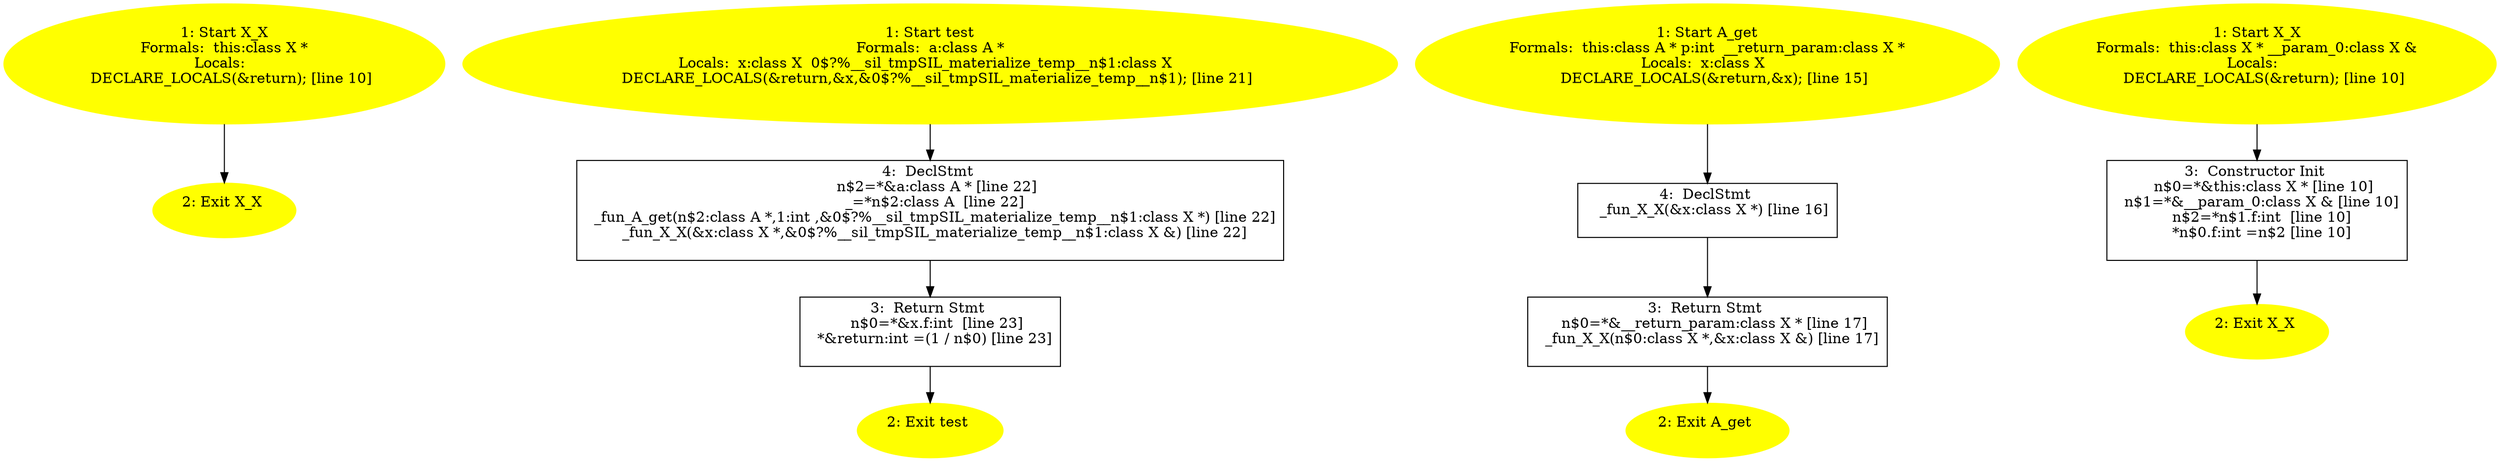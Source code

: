 /* @generated */
digraph iCFG {
"X_X{_ZN1XC1Ev}.dbc1390b15606562094682699e12caba_2" [label="2: Exit X_X \n  " color=yellow style=filled]
	

"X_X{_ZN1XC1Ev}.dbc1390b15606562094682699e12caba_1" [label="1: Start X_X\nFormals:  this:class X *\nLocals:  \n   DECLARE_LOCALS(&return); [line 10]\n " color=yellow style=filled]
	

	 "X_X{_ZN1XC1Ev}.dbc1390b15606562094682699e12caba_1" -> "X_X{_ZN1XC1Ev}.dbc1390b15606562094682699e12caba_2" ;
"test{d41d8cd98f00b204e9800998ecf8427e_Z4testP1A}.7a412acadb48a203ae4f2e6c04b46938_4" [label="4:  DeclStmt \n   n$2=*&a:class A * [line 22]\n  _=*n$2:class A  [line 22]\n  _fun_A_get(n$2:class A *,1:int ,&0$?%__sil_tmpSIL_materialize_temp__n$1:class X *) [line 22]\n  _fun_X_X(&x:class X *,&0$?%__sil_tmpSIL_materialize_temp__n$1:class X &) [line 22]\n " shape="box"]
	

	 "test{d41d8cd98f00b204e9800998ecf8427e_Z4testP1A}.7a412acadb48a203ae4f2e6c04b46938_4" -> "test{d41d8cd98f00b204e9800998ecf8427e_Z4testP1A}.7a412acadb48a203ae4f2e6c04b46938_3" ;
"test{d41d8cd98f00b204e9800998ecf8427e_Z4testP1A}.7a412acadb48a203ae4f2e6c04b46938_3" [label="3:  Return Stmt \n   n$0=*&x.f:int  [line 23]\n  *&return:int =(1 / n$0) [line 23]\n " shape="box"]
	

	 "test{d41d8cd98f00b204e9800998ecf8427e_Z4testP1A}.7a412acadb48a203ae4f2e6c04b46938_3" -> "test{d41d8cd98f00b204e9800998ecf8427e_Z4testP1A}.7a412acadb48a203ae4f2e6c04b46938_2" ;
"test{d41d8cd98f00b204e9800998ecf8427e_Z4testP1A}.7a412acadb48a203ae4f2e6c04b46938_2" [label="2: Exit test \n  " color=yellow style=filled]
	

"test{d41d8cd98f00b204e9800998ecf8427e_Z4testP1A}.7a412acadb48a203ae4f2e6c04b46938_1" [label="1: Start test\nFormals:  a:class A *\nLocals:  x:class X  0$?%__sil_tmpSIL_materialize_temp__n$1:class X  \n   DECLARE_LOCALS(&return,&x,&0$?%__sil_tmpSIL_materialize_temp__n$1); [line 21]\n " color=yellow style=filled]
	

	 "test{d41d8cd98f00b204e9800998ecf8427e_Z4testP1A}.7a412acadb48a203ae4f2e6c04b46938_1" -> "test{d41d8cd98f00b204e9800998ecf8427e_Z4testP1A}.7a412acadb48a203ae4f2e6c04b46938_4" ;
"A_get(_ZN1A3getEi).232a3c7a02501db340c6f88c0bc70d74_4" [label="4:  DeclStmt \n   _fun_X_X(&x:class X *) [line 16]\n " shape="box"]
	

	 "A_get(_ZN1A3getEi).232a3c7a02501db340c6f88c0bc70d74_4" -> "A_get(_ZN1A3getEi).232a3c7a02501db340c6f88c0bc70d74_3" ;
"A_get(_ZN1A3getEi).232a3c7a02501db340c6f88c0bc70d74_3" [label="3:  Return Stmt \n   n$0=*&__return_param:class X * [line 17]\n  _fun_X_X(n$0:class X *,&x:class X &) [line 17]\n " shape="box"]
	

	 "A_get(_ZN1A3getEi).232a3c7a02501db340c6f88c0bc70d74_3" -> "A_get(_ZN1A3getEi).232a3c7a02501db340c6f88c0bc70d74_2" ;
"A_get(_ZN1A3getEi).232a3c7a02501db340c6f88c0bc70d74_2" [label="2: Exit A_get \n  " color=yellow style=filled]
	

"A_get(_ZN1A3getEi).232a3c7a02501db340c6f88c0bc70d74_1" [label="1: Start A_get\nFormals:  this:class A * p:int  __return_param:class X *\nLocals:  x:class X  \n   DECLARE_LOCALS(&return,&x); [line 15]\n " color=yellow style=filled]
	

	 "A_get(_ZN1A3getEi).232a3c7a02501db340c6f88c0bc70d74_1" -> "A_get(_ZN1A3getEi).232a3c7a02501db340c6f88c0bc70d74_4" ;
"X_X{_ZN1XC1EOS_}.886a759a564f2c7a7ef4e4bdc83fae77_3" [label="3:  Constructor Init \n   n$0=*&this:class X * [line 10]\n  n$1=*&__param_0:class X & [line 10]\n  n$2=*n$1.f:int  [line 10]\n  *n$0.f:int =n$2 [line 10]\n " shape="box"]
	

	 "X_X{_ZN1XC1EOS_}.886a759a564f2c7a7ef4e4bdc83fae77_3" -> "X_X{_ZN1XC1EOS_}.886a759a564f2c7a7ef4e4bdc83fae77_2" ;
"X_X{_ZN1XC1EOS_}.886a759a564f2c7a7ef4e4bdc83fae77_2" [label="2: Exit X_X \n  " color=yellow style=filled]
	

"X_X{_ZN1XC1EOS_}.886a759a564f2c7a7ef4e4bdc83fae77_1" [label="1: Start X_X\nFormals:  this:class X * __param_0:class X &\nLocals:  \n   DECLARE_LOCALS(&return); [line 10]\n " color=yellow style=filled]
	

	 "X_X{_ZN1XC1EOS_}.886a759a564f2c7a7ef4e4bdc83fae77_1" -> "X_X{_ZN1XC1EOS_}.886a759a564f2c7a7ef4e4bdc83fae77_3" ;
}
